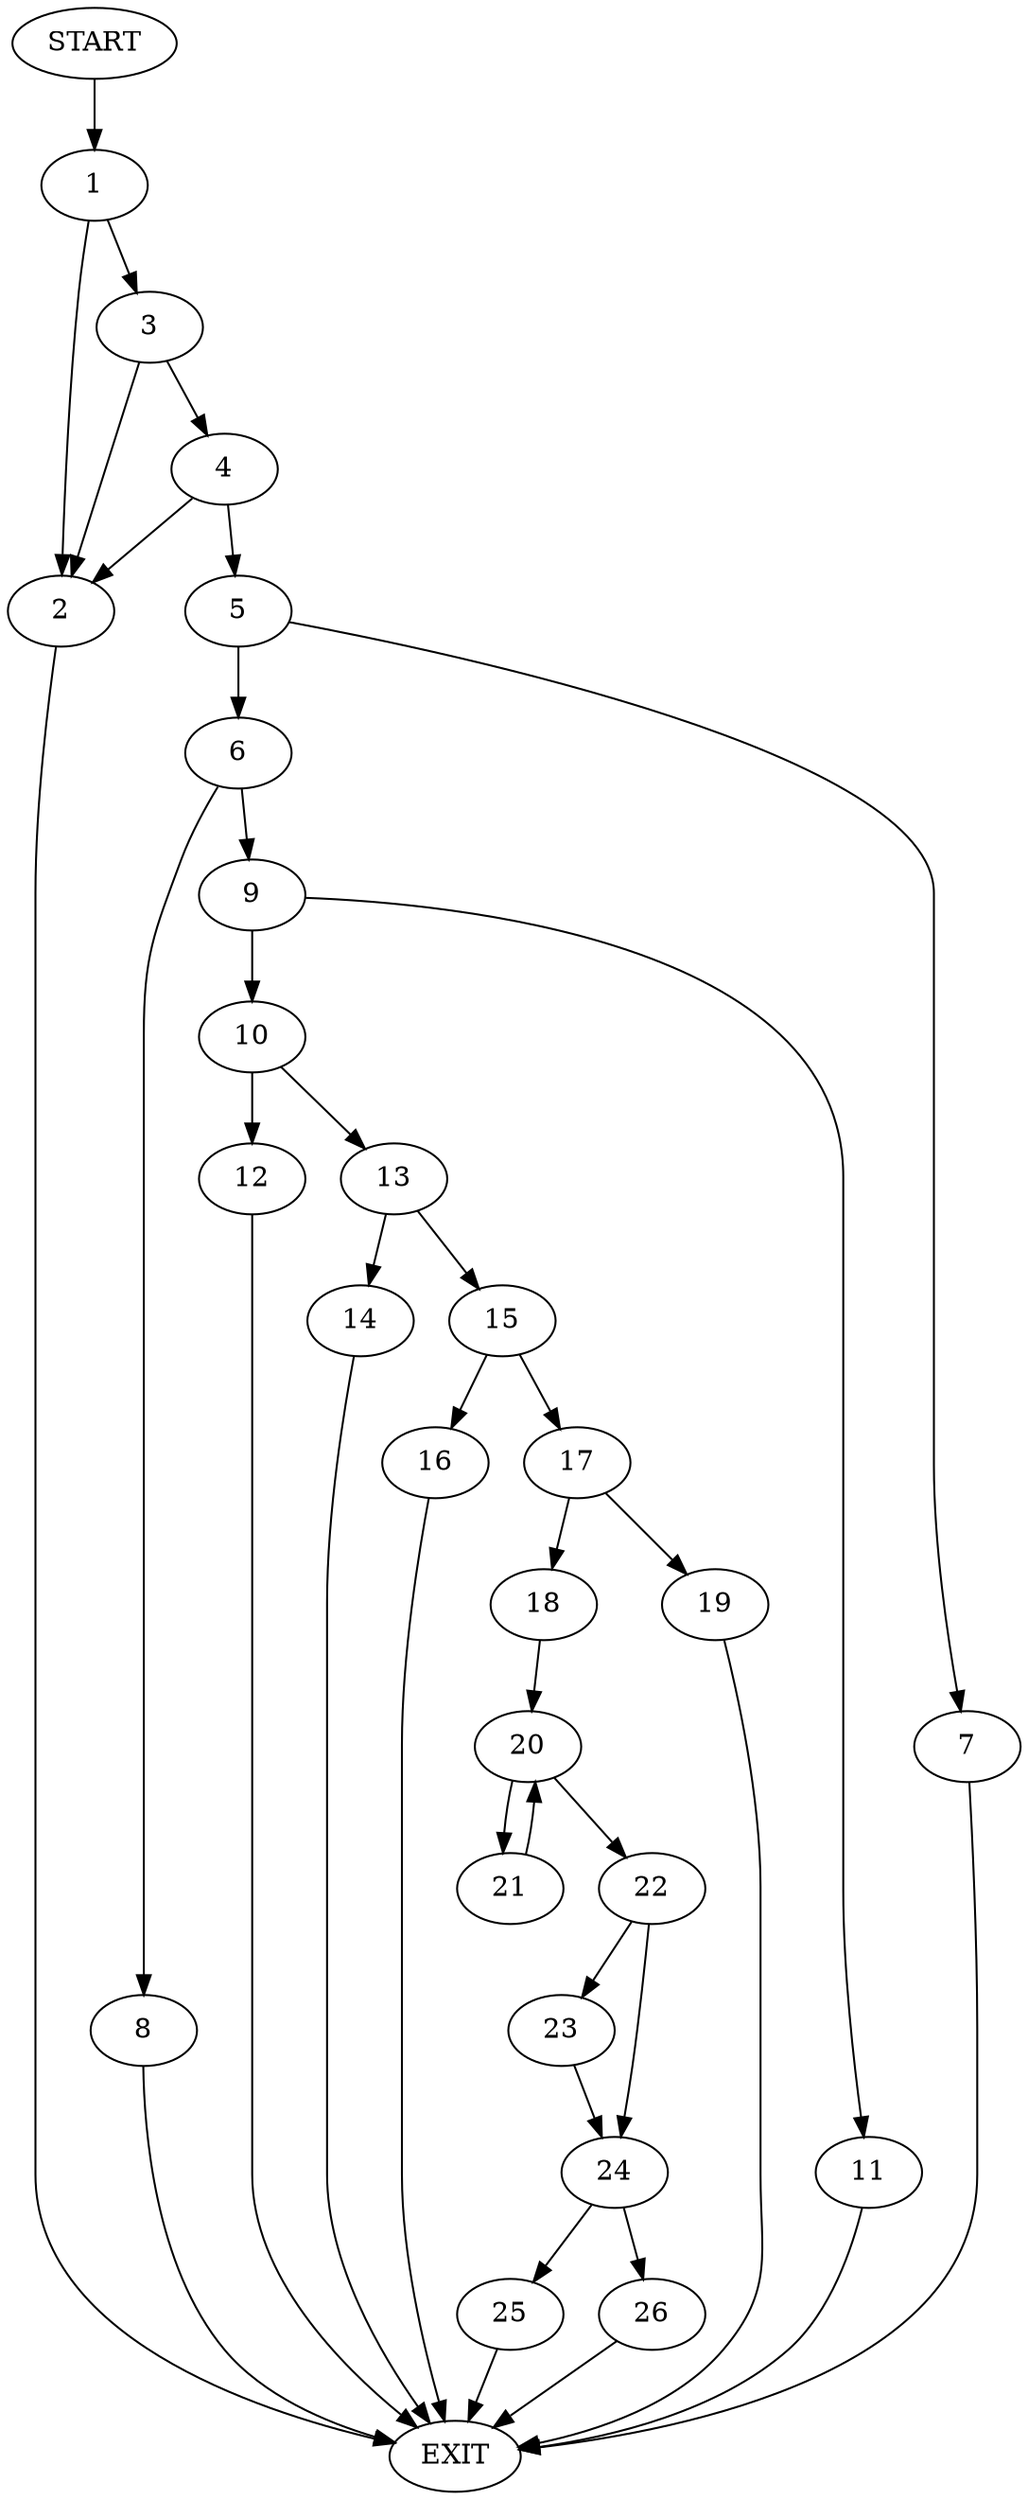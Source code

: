 digraph {
0 [label="START"]
27 [label="EXIT"]
0 -> 1
1 -> 2
1 -> 3
3 -> 2
3 -> 4
2 -> 27
4 -> 2
4 -> 5
5 -> 6
5 -> 7
6 -> 8
6 -> 9
7 -> 27
8 -> 27
9 -> 10
9 -> 11
11 -> 27
10 -> 12
10 -> 13
13 -> 14
13 -> 15
12 -> 27
14 -> 27
15 -> 16
15 -> 17
16 -> 27
17 -> 18
17 -> 19
18 -> 20
19 -> 27
20 -> 21
20 -> 22
21 -> 20
22 -> 23
22 -> 24
23 -> 24
24 -> 25
24 -> 26
25 -> 27
26 -> 27
}
